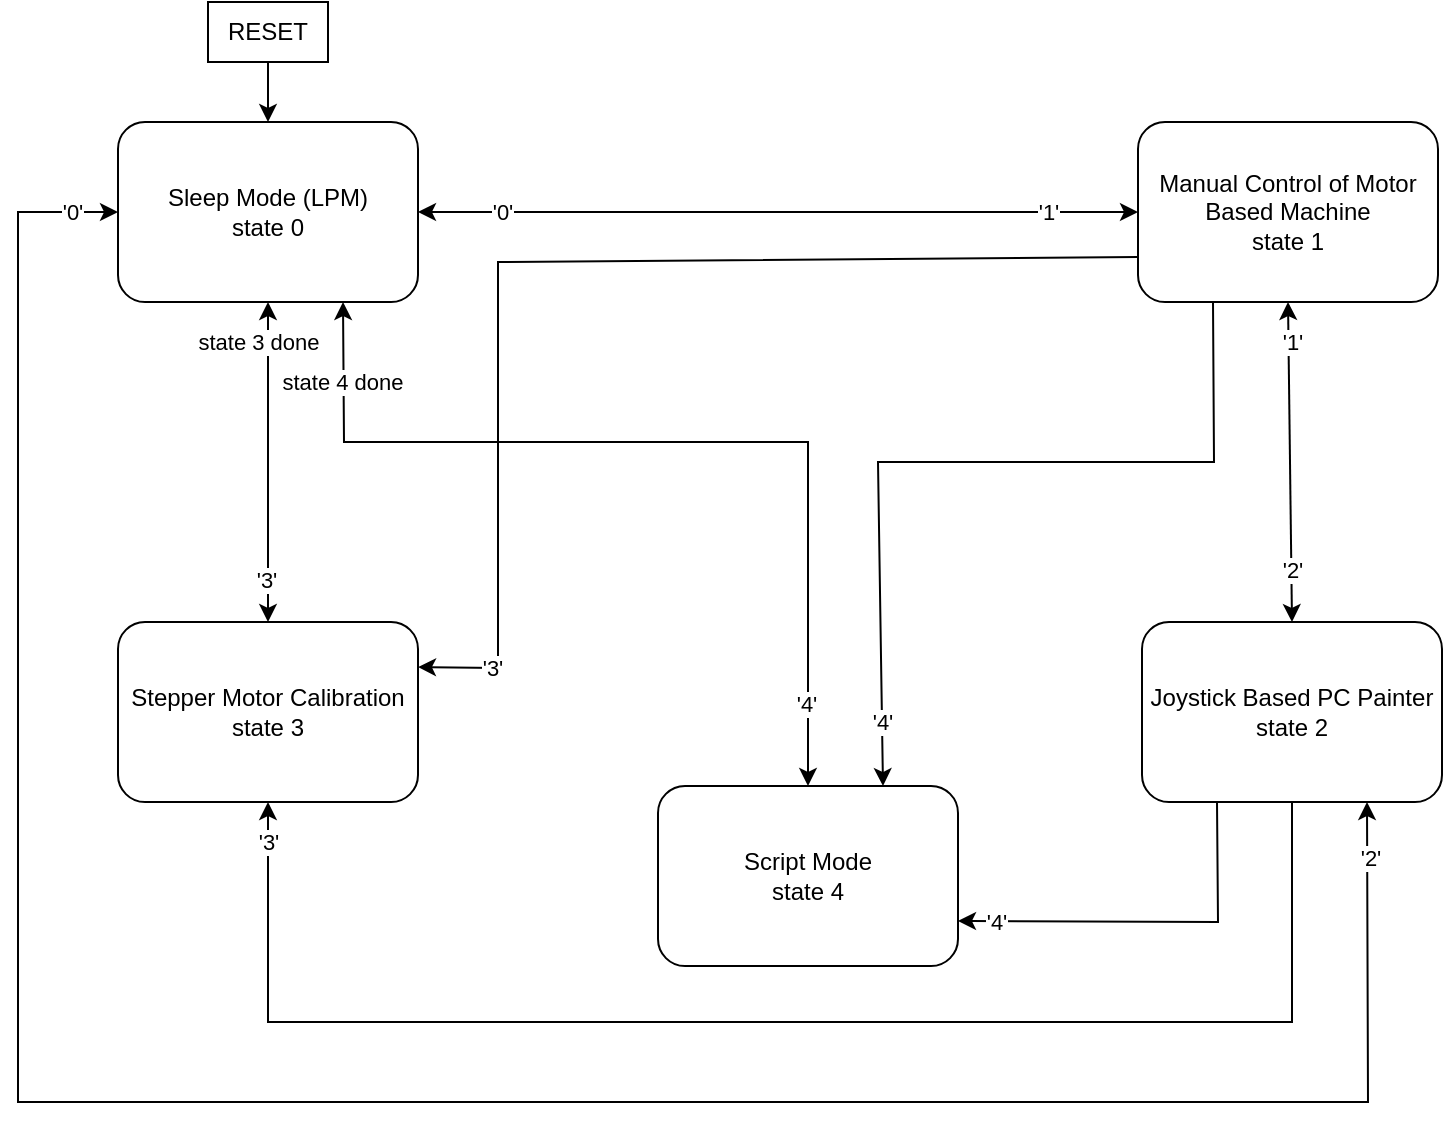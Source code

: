 <mxfile version="24.7.7">
  <diagram name="Page-1" id="eh6xwYXdlgy1LYGolRj9">
    <mxGraphModel dx="1386" dy="749" grid="1" gridSize="10" guides="1" tooltips="1" connect="1" arrows="1" fold="1" page="1" pageScale="1" pageWidth="827" pageHeight="1169" math="0" shadow="0">
      <root>
        <mxCell id="0" />
        <mxCell id="1" parent="0" />
        <mxCell id="Lc3KypAjGT7oZhg8iTuu-1" value="Sleep Mode (LPM)&lt;div&gt;state 0&lt;/div&gt;" style="rounded=1;whiteSpace=wrap;html=1;" parent="1" vertex="1">
          <mxGeometry x="90" y="230" width="150" height="90" as="geometry" />
        </mxCell>
        <mxCell id="Lc3KypAjGT7oZhg8iTuu-8" style="edgeStyle=orthogonalEdgeStyle;rounded=0;orthogonalLoop=1;jettySize=auto;html=1;entryX=0.5;entryY=0;entryDx=0;entryDy=0;" parent="1" source="Lc3KypAjGT7oZhg8iTuu-4" target="Lc3KypAjGT7oZhg8iTuu-1" edge="1">
          <mxGeometry relative="1" as="geometry" />
        </mxCell>
        <mxCell id="Lc3KypAjGT7oZhg8iTuu-4" value="RESET" style="rounded=0;whiteSpace=wrap;html=1;" parent="1" vertex="1">
          <mxGeometry x="135" y="170" width="60" height="30" as="geometry" />
        </mxCell>
        <mxCell id="Lc3KypAjGT7oZhg8iTuu-5" value="Manual Control of Motor Based Machine&lt;div&gt;state 1&lt;/div&gt;" style="rounded=1;whiteSpace=wrap;html=1;" parent="1" vertex="1">
          <mxGeometry x="600" y="230" width="150" height="90" as="geometry" />
        </mxCell>
        <mxCell id="4c53a6ffWKbErSLZDWIH-38" style="edgeStyle=orthogonalEdgeStyle;rounded=0;orthogonalLoop=1;jettySize=auto;html=1;entryX=0.5;entryY=1;entryDx=0;entryDy=0;exitX=0.5;exitY=1;exitDx=0;exitDy=0;" edge="1" parent="1" source="Lc3KypAjGT7oZhg8iTuu-9" target="Lc3KypAjGT7oZhg8iTuu-10">
          <mxGeometry relative="1" as="geometry">
            <mxPoint x="680" y="680" as="sourcePoint" />
            <mxPoint x="157" y="680" as="targetPoint" />
            <Array as="points">
              <mxPoint x="677" y="680" />
              <mxPoint x="165" y="680" />
            </Array>
          </mxGeometry>
        </mxCell>
        <mxCell id="4c53a6ffWKbErSLZDWIH-39" value="&#39;3&#39;" style="edgeLabel;html=1;align=center;verticalAlign=middle;resizable=0;points=[];" vertex="1" connectable="0" parent="4c53a6ffWKbErSLZDWIH-38">
          <mxGeometry x="0.946" relative="1" as="geometry">
            <mxPoint as="offset" />
          </mxGeometry>
        </mxCell>
        <mxCell id="Lc3KypAjGT7oZhg8iTuu-9" value="Joystick Based PC Painter&lt;div&gt;state 2&lt;/div&gt;" style="rounded=1;whiteSpace=wrap;html=1;" parent="1" vertex="1">
          <mxGeometry x="602" y="480" width="150" height="90" as="geometry" />
        </mxCell>
        <mxCell id="Lc3KypAjGT7oZhg8iTuu-10" value="Stepper Motor Calibration&lt;div&gt;state 3&lt;/div&gt;" style="rounded=1;whiteSpace=wrap;html=1;" parent="1" vertex="1">
          <mxGeometry x="90" y="480" width="150" height="90" as="geometry" />
        </mxCell>
        <mxCell id="Lc3KypAjGT7oZhg8iTuu-11" value="Script Mode&lt;div&gt;state 4&lt;/div&gt;" style="rounded=1;whiteSpace=wrap;html=1;" parent="1" vertex="1">
          <mxGeometry x="360" y="562" width="150" height="90" as="geometry" />
        </mxCell>
        <mxCell id="4c53a6ffWKbErSLZDWIH-10" value="" style="endArrow=classic;startArrow=classic;html=1;rounded=0;entryX=0;entryY=0.5;entryDx=0;entryDy=0;exitX=1;exitY=0.5;exitDx=0;exitDy=0;" edge="1" parent="1" source="Lc3KypAjGT7oZhg8iTuu-1" target="Lc3KypAjGT7oZhg8iTuu-5">
          <mxGeometry width="50" height="50" relative="1" as="geometry">
            <mxPoint x="400" y="540" as="sourcePoint" />
            <mxPoint x="450" y="490" as="targetPoint" />
            <Array as="points" />
          </mxGeometry>
        </mxCell>
        <mxCell id="4c53a6ffWKbErSLZDWIH-11" value="&#39;1&#39;" style="edgeLabel;html=1;align=center;verticalAlign=middle;resizable=0;points=[];" vertex="1" connectable="0" parent="4c53a6ffWKbErSLZDWIH-10">
          <mxGeometry x="0.739" y="-5" relative="1" as="geometry">
            <mxPoint x="2" y="-5" as="offset" />
          </mxGeometry>
        </mxCell>
        <mxCell id="4c53a6ffWKbErSLZDWIH-12" value="&#39;0&#39;" style="edgeLabel;html=1;align=center;verticalAlign=middle;resizable=0;points=[];" vertex="1" connectable="0" parent="4c53a6ffWKbErSLZDWIH-10">
          <mxGeometry x="-0.767" y="-2" relative="1" as="geometry">
            <mxPoint y="-2" as="offset" />
          </mxGeometry>
        </mxCell>
        <mxCell id="4c53a6ffWKbErSLZDWIH-13" value="" style="endArrow=classic;startArrow=classic;html=1;rounded=0;entryX=0.5;entryY=1;entryDx=0;entryDy=0;exitX=0.5;exitY=0;exitDx=0;exitDy=0;" edge="1" parent="1" source="Lc3KypAjGT7oZhg8iTuu-10" target="Lc3KypAjGT7oZhg8iTuu-1">
          <mxGeometry width="50" height="50" relative="1" as="geometry">
            <mxPoint x="400" y="540" as="sourcePoint" />
            <mxPoint x="450" y="490" as="targetPoint" />
          </mxGeometry>
        </mxCell>
        <mxCell id="4c53a6ffWKbErSLZDWIH-15" value="&#39;3&#39;" style="edgeLabel;html=1;align=center;verticalAlign=middle;resizable=0;points=[];" vertex="1" connectable="0" parent="4c53a6ffWKbErSLZDWIH-13">
          <mxGeometry x="-0.762" y="-1" relative="1" as="geometry">
            <mxPoint x="-2" y="-2" as="offset" />
          </mxGeometry>
        </mxCell>
        <mxCell id="4c53a6ffWKbErSLZDWIH-24" value="state 3 done" style="edgeLabel;html=1;align=center;verticalAlign=middle;resizable=0;points=[];" vertex="1" connectable="0" parent="4c53a6ffWKbErSLZDWIH-13">
          <mxGeometry x="0.7" y="-1" relative="1" as="geometry">
            <mxPoint x="-6" y="-4" as="offset" />
          </mxGeometry>
        </mxCell>
        <mxCell id="4c53a6ffWKbErSLZDWIH-17" value="" style="endArrow=classic;startArrow=classic;html=1;rounded=0;entryX=0.5;entryY=0;entryDx=0;entryDy=0;exitX=0.75;exitY=1;exitDx=0;exitDy=0;" edge="1" parent="1" source="Lc3KypAjGT7oZhg8iTuu-1" target="Lc3KypAjGT7oZhg8iTuu-11">
          <mxGeometry width="50" height="50" relative="1" as="geometry">
            <mxPoint x="400" y="440" as="sourcePoint" />
            <mxPoint x="450" y="390" as="targetPoint" />
            <Array as="points">
              <mxPoint x="203" y="390" />
              <mxPoint x="435" y="390" />
            </Array>
          </mxGeometry>
        </mxCell>
        <mxCell id="4c53a6ffWKbErSLZDWIH-18" value="&#39;4&#39;" style="edgeLabel;html=1;align=center;verticalAlign=middle;resizable=0;points=[];" vertex="1" connectable="0" parent="4c53a6ffWKbErSLZDWIH-17">
          <mxGeometry x="0.827" y="-1" relative="1" as="geometry">
            <mxPoint as="offset" />
          </mxGeometry>
        </mxCell>
        <mxCell id="4c53a6ffWKbErSLZDWIH-19" value="state 4 done" style="edgeLabel;html=1;align=center;verticalAlign=middle;resizable=0;points=[];" vertex="1" connectable="0" parent="4c53a6ffWKbErSLZDWIH-17">
          <mxGeometry x="-0.841" y="1" relative="1" as="geometry">
            <mxPoint x="-2" y="2" as="offset" />
          </mxGeometry>
        </mxCell>
        <mxCell id="4c53a6ffWKbErSLZDWIH-21" value="" style="endArrow=classic;startArrow=classic;html=1;rounded=0;exitX=0;exitY=0.5;exitDx=0;exitDy=0;entryX=0.75;entryY=1;entryDx=0;entryDy=0;" edge="1" parent="1" source="Lc3KypAjGT7oZhg8iTuu-1" target="Lc3KypAjGT7oZhg8iTuu-9">
          <mxGeometry width="50" height="50" relative="1" as="geometry">
            <mxPoint x="640" y="620" as="sourcePoint" />
            <mxPoint x="690" y="570" as="targetPoint" />
            <Array as="points">
              <mxPoint x="40" y="275" />
              <mxPoint x="40" y="720" />
              <mxPoint x="715" y="720" />
            </Array>
          </mxGeometry>
        </mxCell>
        <mxCell id="4c53a6ffWKbErSLZDWIH-22" value="&#39;0&#39;" style="edgeLabel;html=1;align=center;verticalAlign=middle;resizable=0;points=[];" vertex="1" connectable="0" parent="4c53a6ffWKbErSLZDWIH-21">
          <mxGeometry x="-0.965" y="1" relative="1" as="geometry">
            <mxPoint y="-1" as="offset" />
          </mxGeometry>
        </mxCell>
        <mxCell id="4c53a6ffWKbErSLZDWIH-23" value="&#39;2&#39;" style="edgeLabel;html=1;align=center;verticalAlign=middle;resizable=0;points=[];" vertex="1" connectable="0" parent="4c53a6ffWKbErSLZDWIH-21">
          <mxGeometry x="0.958" y="-1" relative="1" as="geometry">
            <mxPoint as="offset" />
          </mxGeometry>
        </mxCell>
        <mxCell id="4c53a6ffWKbErSLZDWIH-26" value="" style="endArrow=classic;startArrow=classic;html=1;rounded=0;exitX=0.5;exitY=0;exitDx=0;exitDy=0;entryX=0.5;entryY=1;entryDx=0;entryDy=0;" edge="1" parent="1" source="Lc3KypAjGT7oZhg8iTuu-9" target="Lc3KypAjGT7oZhg8iTuu-5">
          <mxGeometry width="50" height="50" relative="1" as="geometry">
            <mxPoint x="640" y="440" as="sourcePoint" />
            <mxPoint x="690" y="390" as="targetPoint" />
          </mxGeometry>
        </mxCell>
        <mxCell id="4c53a6ffWKbErSLZDWIH-27" value="&#39;1&#39;" style="edgeLabel;html=1;align=center;verticalAlign=middle;resizable=0;points=[];" vertex="1" connectable="0" parent="4c53a6ffWKbErSLZDWIH-26">
          <mxGeometry x="0.75" y="-1" relative="1" as="geometry">
            <mxPoint as="offset" />
          </mxGeometry>
        </mxCell>
        <mxCell id="4c53a6ffWKbErSLZDWIH-28" value="&#39;2&#39;" style="edgeLabel;html=1;align=center;verticalAlign=middle;resizable=0;points=[];" vertex="1" connectable="0" parent="4c53a6ffWKbErSLZDWIH-26">
          <mxGeometry x="-0.675" relative="1" as="geometry">
            <mxPoint as="offset" />
          </mxGeometry>
        </mxCell>
        <mxCell id="4c53a6ffWKbErSLZDWIH-32" value="" style="endArrow=classic;html=1;rounded=0;exitX=0.25;exitY=1;exitDx=0;exitDy=0;entryX=1;entryY=0.75;entryDx=0;entryDy=0;" edge="1" parent="1" source="Lc3KypAjGT7oZhg8iTuu-9" target="Lc3KypAjGT7oZhg8iTuu-11">
          <mxGeometry width="50" height="50" relative="1" as="geometry">
            <mxPoint x="570" y="690" as="sourcePoint" />
            <mxPoint x="620" y="640" as="targetPoint" />
            <Array as="points">
              <mxPoint x="640" y="630" />
            </Array>
          </mxGeometry>
        </mxCell>
        <mxCell id="4c53a6ffWKbErSLZDWIH-33" value="&#39;4&#39;" style="edgeLabel;html=1;align=center;verticalAlign=middle;resizable=0;points=[];" vertex="1" connectable="0" parent="4c53a6ffWKbErSLZDWIH-32">
          <mxGeometry x="0.804" relative="1" as="geometry">
            <mxPoint as="offset" />
          </mxGeometry>
        </mxCell>
        <mxCell id="4c53a6ffWKbErSLZDWIH-36" value="" style="endArrow=classic;html=1;rounded=0;entryX=0.75;entryY=0;entryDx=0;entryDy=0;exitX=0.25;exitY=1;exitDx=0;exitDy=0;" edge="1" parent="1" source="Lc3KypAjGT7oZhg8iTuu-5" target="Lc3KypAjGT7oZhg8iTuu-11">
          <mxGeometry width="50" height="50" relative="1" as="geometry">
            <mxPoint x="390" y="490" as="sourcePoint" />
            <mxPoint x="440" y="440" as="targetPoint" />
            <Array as="points">
              <mxPoint x="638" y="400" />
              <mxPoint x="470" y="400" />
            </Array>
          </mxGeometry>
        </mxCell>
        <mxCell id="4c53a6ffWKbErSLZDWIH-37" value="&#39;4&#39;" style="edgeLabel;html=1;align=center;verticalAlign=middle;resizable=0;points=[];" vertex="1" connectable="0" parent="4c53a6ffWKbErSLZDWIH-36">
          <mxGeometry x="0.843" relative="1" as="geometry">
            <mxPoint as="offset" />
          </mxGeometry>
        </mxCell>
        <mxCell id="4c53a6ffWKbErSLZDWIH-43" value="" style="endArrow=classic;html=1;rounded=0;exitX=0;exitY=0.75;exitDx=0;exitDy=0;entryX=1;entryY=0.25;entryDx=0;entryDy=0;" edge="1" parent="1" source="Lc3KypAjGT7oZhg8iTuu-5" target="Lc3KypAjGT7oZhg8iTuu-10">
          <mxGeometry width="50" height="50" relative="1" as="geometry">
            <mxPoint x="390" y="410" as="sourcePoint" />
            <mxPoint x="440" y="360" as="targetPoint" />
            <Array as="points">
              <mxPoint x="280" y="300" />
              <mxPoint x="280" y="503" />
            </Array>
          </mxGeometry>
        </mxCell>
        <mxCell id="4c53a6ffWKbErSLZDWIH-44" value="&#39;3&#39;" style="edgeLabel;html=1;align=center;verticalAlign=middle;resizable=0;points=[];" vertex="1" connectable="0" parent="4c53a6ffWKbErSLZDWIH-43">
          <mxGeometry x="0.869" relative="1" as="geometry">
            <mxPoint as="offset" />
          </mxGeometry>
        </mxCell>
      </root>
    </mxGraphModel>
  </diagram>
</mxfile>
